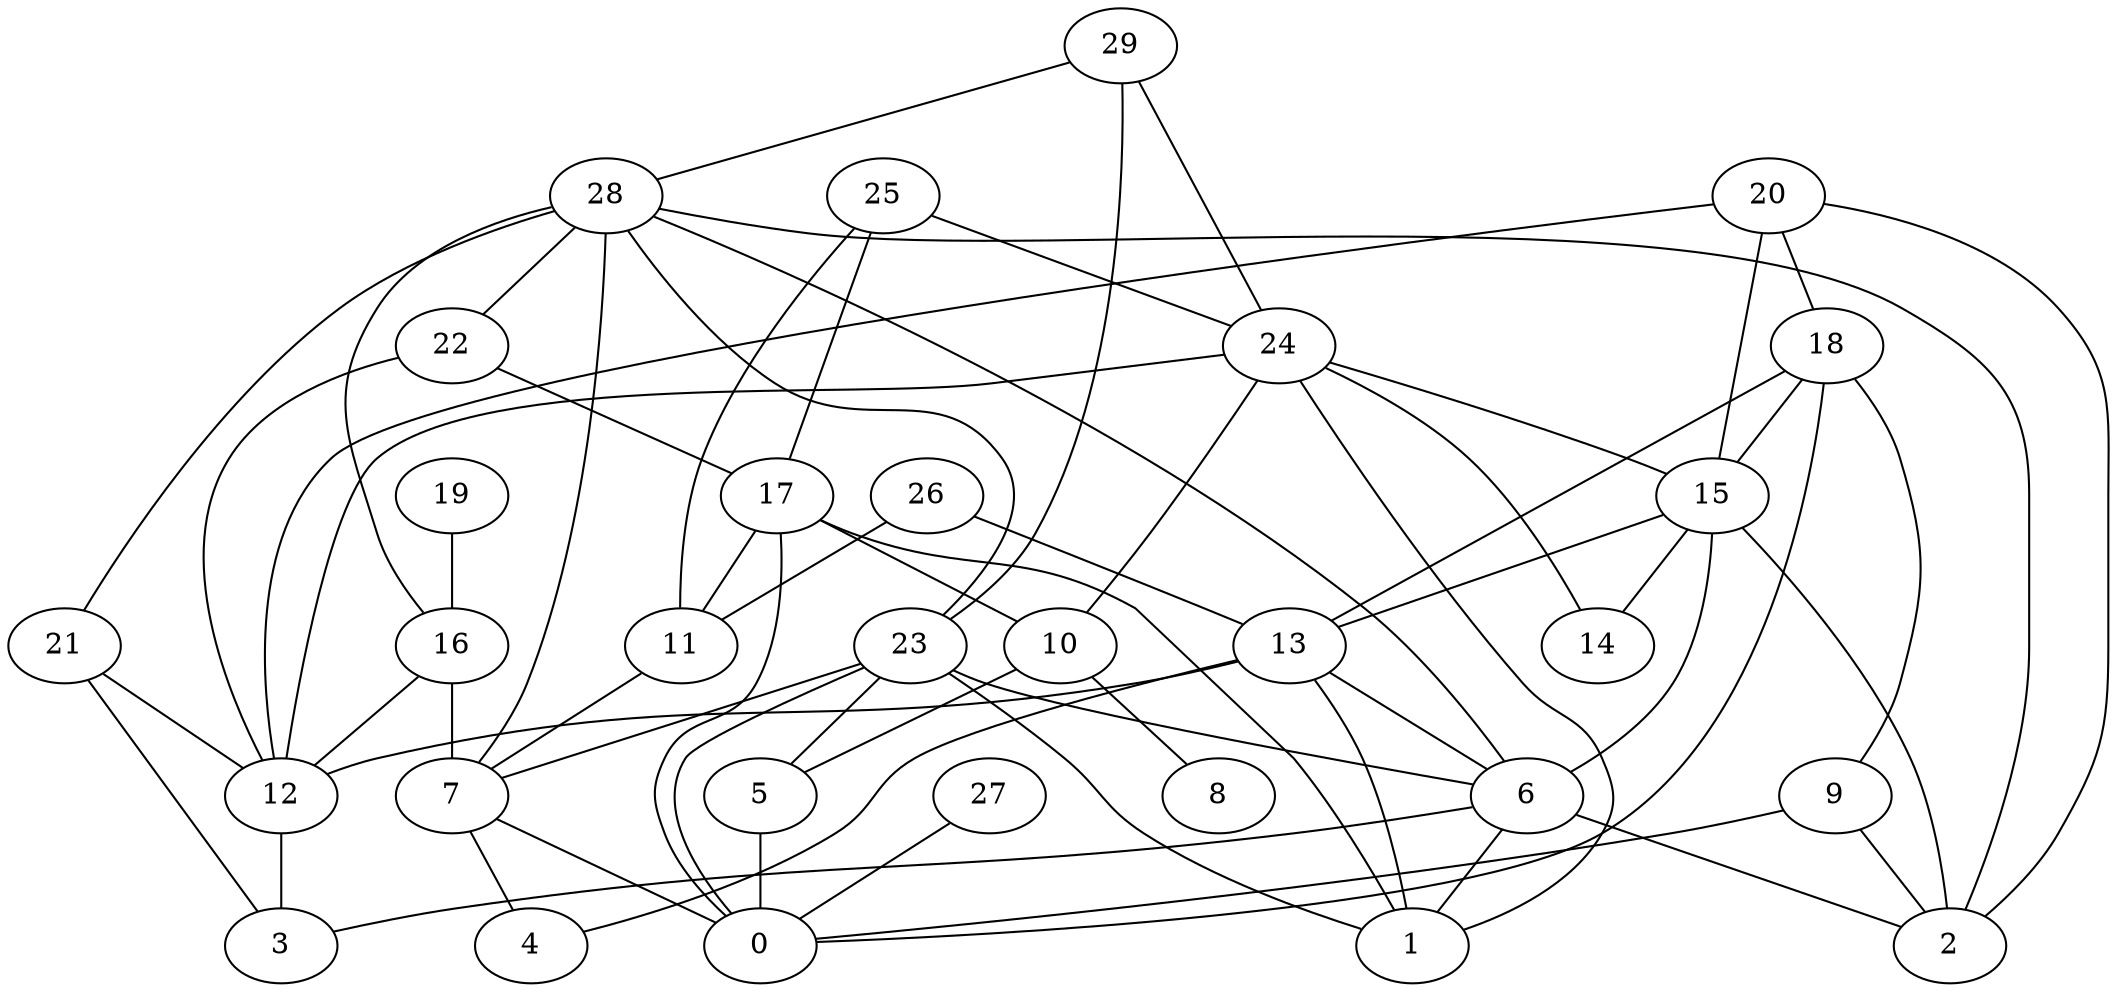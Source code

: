 graph Gnp_Gilbert_n30_p20 {
0;
1;
2;
3;
4;
5;
6;
7;
8;
9;
10;
11;
12;
13;
14;
15;
16;
17;
18;
19;
20;
21;
22;
23;
24;
25;
26;
27;
28;
29;
5 -- 0 [color=black];
6 -- 1 [color=black];
6 -- 2 [color=black];
6 -- 3 [color=black];
7 -- 0 [color=black];
7 -- 4 [color=black];
9 -- 0 [color=black];
9 -- 2 [color=black];
10 -- 5 [color=black];
10 -- 8 [color=black];
11 -- 7 [color=black];
12 -- 3 [color=black];
13 -- 1 [color=black];
13 -- 4 [color=black];
13 -- 6 [color=black];
13 -- 12 [color=black];
15 -- 2 [color=black];
15 -- 6 [color=black];
15 -- 13 [color=black];
15 -- 14 [color=black];
16 -- 7 [color=black];
16 -- 12 [color=black];
17 -- 0 [color=black];
17 -- 1 [color=black];
17 -- 10 [color=black];
17 -- 11 [color=black];
18 -- 0 [color=black];
18 -- 9 [color=black];
18 -- 13 [color=black];
18 -- 15 [color=black];
19 -- 16 [color=black];
20 -- 2 [color=black];
20 -- 12 [color=black];
20 -- 15 [color=black];
20 -- 18 [color=black];
21 -- 3 [color=black];
21 -- 12 [color=black];
22 -- 12 [color=black];
22 -- 17 [color=black];
23 -- 0 [color=black];
23 -- 1 [color=black];
23 -- 5 [color=black];
23 -- 6 [color=black];
23 -- 7 [color=black];
24 -- 1 [color=black];
24 -- 10 [color=black];
24 -- 12 [color=black];
24 -- 14 [color=black];
24 -- 15 [color=black];
25 -- 11 [color=black];
25 -- 17 [color=black];
25 -- 24 [color=black];
26 -- 11 [color=black];
26 -- 13 [color=black];
27 -- 0 [color=black];
28 -- 2 [color=black];
28 -- 6 [color=black];
28 -- 7 [color=black];
28 -- 16 [color=black];
28 -- 21 [color=black];
28 -- 22 [color=black];
28 -- 23 [color=black];
29 -- 23 [color=black];
29 -- 24 [color=black];
29 -- 28 [color=black];
}